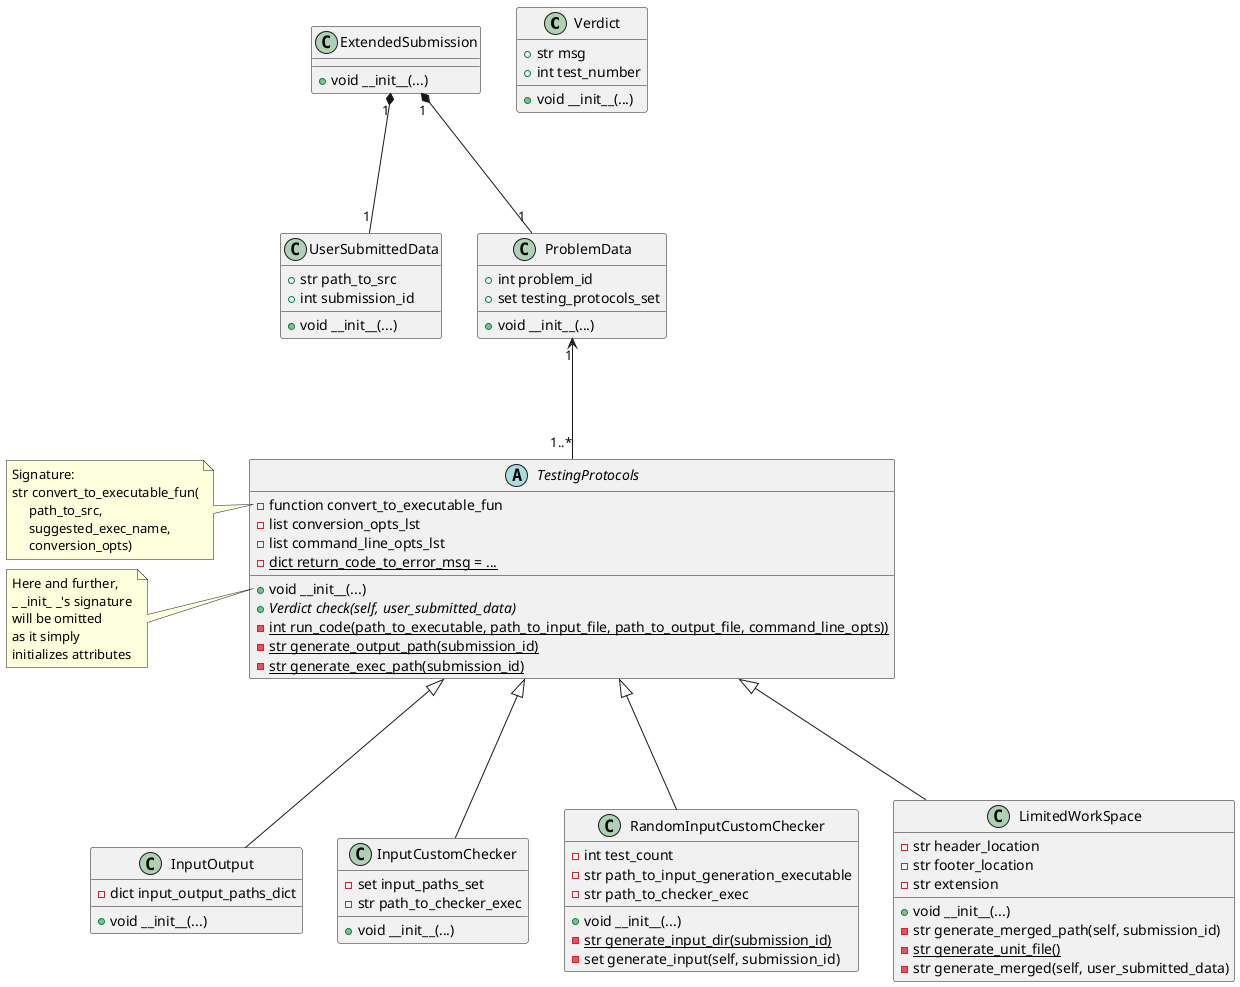 @startuml
'https://plantuml.com/class-diagram

class Verdict {
    +str msg
    +int test_number

    +void __init__(...)
}

class UserSubmittedData {
    +str path_to_src
    +int submission_id

    +void __init__(...)
}

abstract class TestingProtocols {
    -function convert_to_executable_fun
    -list conversion_opts_lst
    -list command_line_opts_lst
    -{static} dict return_code_to_error_msg = ...

    +void __init__(...)
    +{abstract} Verdict check(self, user_submitted_data)
    -{static} int run_code(path_to_executable, path_to_input_file, path_to_output_file, command_line_opts))
    -{static} str generate_output_path(submission_id)
    -{static} str generate_exec_path(submission_id)
}
note left of TestingProtocols::convert_to_executable_fun
Signature:
str convert_to_executable_fun(
     path_to_src,
     suggested_exec_name,
     conversion_opts)
end note

note left of TestingProtocols::__init__
Here and further,
_ _init_ _'s signature
will be omitted
as it simply
initializes attributes
end note

class InputOutput {
    -dict input_output_paths_dict

    +void __init__(...)
}

class InputCustomChecker {
    -set input_paths_set
    -str path_to_checker_exec

    +void __init__(...)
}

class RandomInputCustomChecker {
    -int test_count
    -str path_to_input_generation_executable
    -str path_to_checker_exec


    +void __init__(...)
    -{static} str generate_input_dir(submission_id)
    -set generate_input(self, submission_id)
}

class LimitedWorkSpace {
    -str header_location
    -str footer_location
    -str extension

    +void __init__(...)
    -str generate_merged_path(self, submission_id)
    -{static} str generate_unit_file()
    -str generate_merged(self, user_submitted_data)
}


TestingProtocols <|--- InputCustomChecker
TestingProtocols <|--- RandomInputCustomChecker
TestingProtocols <|--- LimitedWorkSpace
TestingProtocols <|--- InputOutput

class ProblemData {
    +int problem_id
    +set testing_protocols_set

    +void __init__(...)
}

ProblemData "1" <--- "1..*" TestingProtocols

class ExtendedSubmission {
    +void __init__(...)
}

ExtendedSubmission "1" *--- "1" ProblemData
ExtendedSubmission "1" *--- "1" UserSubmittedData


@enduml